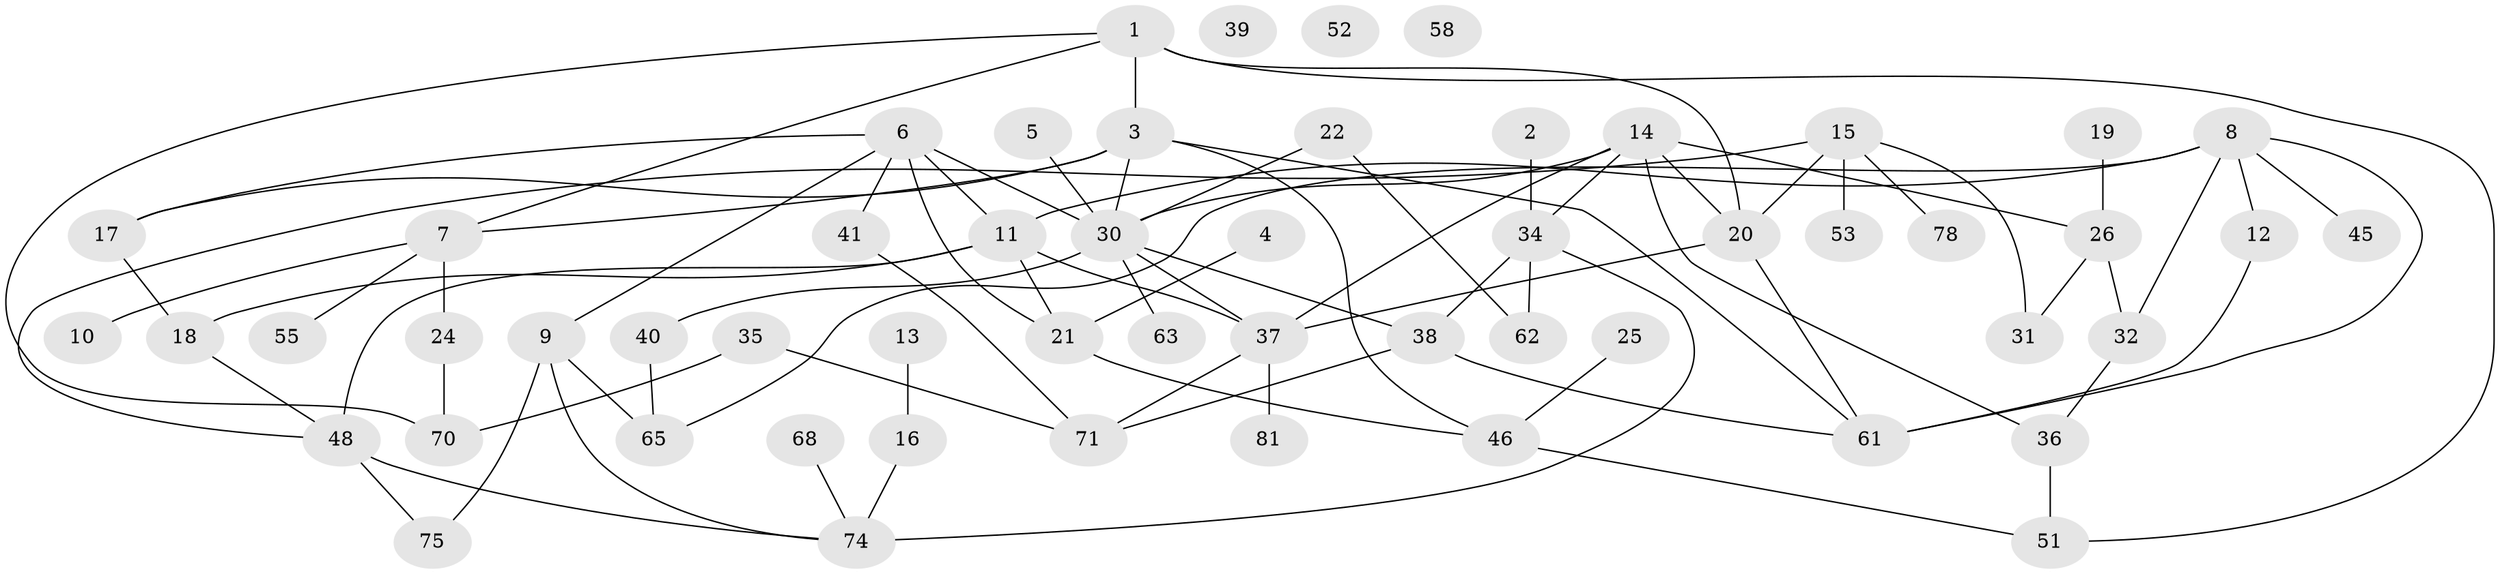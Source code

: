 // original degree distribution, {3: 0.24096385542168675, 1: 0.21686746987951808, 5: 0.0963855421686747, 2: 0.2289156626506024, 4: 0.14457831325301204, 6: 0.03614457831325301, 0: 0.03614457831325301}
// Generated by graph-tools (version 1.1) at 2025/41/03/06/25 10:41:19]
// undirected, 55 vertices, 82 edges
graph export_dot {
graph [start="1"]
  node [color=gray90,style=filled];
  1 [super="+69"];
  2 [super="+27"];
  3 [super="+64"];
  4;
  5;
  6 [super="+49"];
  7 [super="+29"];
  8 [super="+79"];
  9 [super="+72"];
  10;
  11 [super="+67"];
  12 [super="+42"];
  13 [super="+47"];
  14 [super="+33"];
  15 [super="+44"];
  16;
  17;
  18 [super="+82"];
  19;
  20;
  21 [super="+23"];
  22 [super="+28"];
  24 [super="+76"];
  25;
  26 [super="+54"];
  30 [super="+66"];
  31;
  32;
  34 [super="+43"];
  35;
  36 [super="+73"];
  37 [super="+60"];
  38 [super="+50"];
  39;
  40;
  41 [super="+56"];
  45;
  46 [super="+57"];
  48 [super="+77"];
  51 [super="+59"];
  52;
  53;
  55;
  58;
  61 [super="+80"];
  62;
  63;
  65;
  68;
  70;
  71;
  74 [super="+83"];
  75;
  78;
  81;
  1 -- 20;
  1 -- 70;
  1 -- 7;
  1 -- 51;
  1 -- 3;
  2 -- 34;
  3 -- 17;
  3 -- 30;
  3 -- 7;
  3 -- 46;
  3 -- 61;
  4 -- 21;
  5 -- 30;
  6 -- 11;
  6 -- 17;
  6 -- 9;
  6 -- 41;
  6 -- 30;
  6 -- 21;
  7 -- 55;
  7 -- 10;
  7 -- 24;
  8 -- 32;
  8 -- 65;
  8 -- 45;
  8 -- 12;
  8 -- 11;
  8 -- 61;
  9 -- 65;
  9 -- 74;
  9 -- 75;
  11 -- 37;
  11 -- 48;
  11 -- 18;
  11 -- 21;
  12 -- 61;
  13 -- 16;
  14 -- 20;
  14 -- 30;
  14 -- 34;
  14 -- 37;
  14 -- 26;
  14 -- 36;
  15 -- 20;
  15 -- 53;
  15 -- 78;
  15 -- 31;
  15 -- 48;
  16 -- 74;
  17 -- 18;
  18 -- 48;
  19 -- 26;
  20 -- 37;
  20 -- 61;
  21 -- 46;
  22 -- 30;
  22 -- 62;
  24 -- 70;
  25 -- 46;
  26 -- 31;
  26 -- 32;
  30 -- 37;
  30 -- 38;
  30 -- 40;
  30 -- 63;
  32 -- 36;
  34 -- 62;
  34 -- 74 [weight=2];
  34 -- 38;
  35 -- 70;
  35 -- 71;
  36 -- 51;
  37 -- 81;
  37 -- 71;
  38 -- 61;
  38 -- 71;
  40 -- 65;
  41 -- 71;
  46 -- 51;
  48 -- 75;
  48 -- 74;
  68 -- 74;
}
